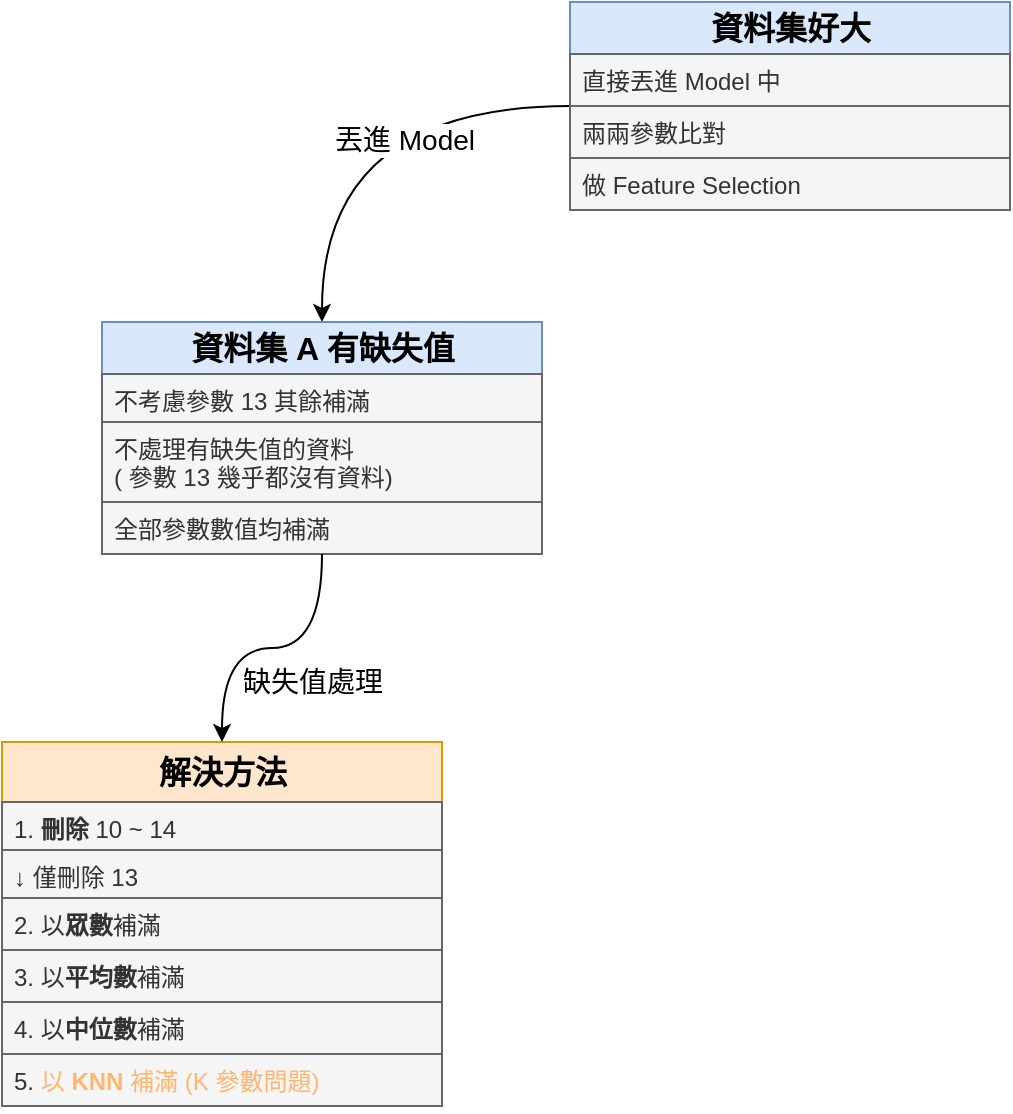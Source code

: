 <mxfile version="26.2.15">
  <diagram name="第 1 页" id="t4nXpEG4UmCVALgmbcxh">
    <mxGraphModel dx="922" dy="675" grid="1" gridSize="10" guides="1" tooltips="1" connect="1" arrows="1" fold="1" page="1" pageScale="1" pageWidth="827" pageHeight="1169" math="0" shadow="0">
      <root>
        <mxCell id="0" />
        <mxCell id="1" parent="0" />
        <mxCell id="2QlJ33sq4UzQhBC_yE_C-11" style="edgeStyle=orthogonalEdgeStyle;rounded=0;orthogonalLoop=1;jettySize=auto;html=1;entryX=0.5;entryY=0;entryDx=0;entryDy=0;curved=1;" parent="1" source="2QlJ33sq4UzQhBC_yE_C-1" target="2QlJ33sq4UzQhBC_yE_C-7" edge="1">
          <mxGeometry relative="1" as="geometry" />
        </mxCell>
        <mxCell id="2QlJ33sq4UzQhBC_yE_C-13" value="&lt;font style=&quot;font-size: 14px;&quot;&gt;丟進 Model&lt;/font&gt;" style="edgeLabel;html=1;align=center;verticalAlign=middle;resizable=0;points=[];" parent="2QlJ33sq4UzQhBC_yE_C-11" vertex="1" connectable="0">
          <mxGeometry x="-0.279" y="17" relative="1" as="geometry">
            <mxPoint as="offset" />
          </mxGeometry>
        </mxCell>
        <mxCell id="2QlJ33sq4UzQhBC_yE_C-1" value="&lt;b&gt;&lt;font style=&quot;font-size: 16px;&quot;&gt;資料集好大&lt;/font&gt;&lt;/b&gt;" style="swimlane;fontStyle=0;childLayout=stackLayout;horizontal=1;startSize=26;fillColor=#dae8fc;horizontalStack=0;resizeParent=1;resizeParentMax=0;resizeLast=0;collapsible=1;marginBottom=0;html=1;strokeColor=#6c8ebf;" parent="1" vertex="1">
          <mxGeometry x="304" y="30" width="220" height="104" as="geometry" />
        </mxCell>
        <mxCell id="2QlJ33sq4UzQhBC_yE_C-2" value="直接丟進 Model 中" style="text;align=left;verticalAlign=top;spacingLeft=4;spacingRight=4;overflow=hidden;rotatable=0;points=[[0,0.5],[1,0.5]];portConstraint=eastwest;whiteSpace=wrap;html=1;fillColor=#f5f5f5;strokeColor=#666666;fontColor=#333333;" parent="2QlJ33sq4UzQhBC_yE_C-1" vertex="1">
          <mxGeometry y="26" width="220" height="26" as="geometry" />
        </mxCell>
        <mxCell id="2QlJ33sq4UzQhBC_yE_C-3" value="兩兩參數比對" style="text;align=left;verticalAlign=top;spacingLeft=4;spacingRight=4;overflow=hidden;rotatable=0;points=[[0,0.5],[1,0.5]];portConstraint=eastwest;whiteSpace=wrap;html=1;fillColor=#f5f5f5;strokeColor=#666666;fontColor=#333333;" parent="2QlJ33sq4UzQhBC_yE_C-1" vertex="1">
          <mxGeometry y="52" width="220" height="26" as="geometry" />
        </mxCell>
        <mxCell id="2QlJ33sq4UzQhBC_yE_C-4" value="做 Feature Selection" style="text;align=left;verticalAlign=top;spacingLeft=4;spacingRight=4;overflow=hidden;rotatable=0;points=[[0,0.5],[1,0.5]];portConstraint=eastwest;whiteSpace=wrap;html=1;fillColor=#f5f5f5;strokeColor=#666666;fontColor=#333333;" parent="2QlJ33sq4UzQhBC_yE_C-1" vertex="1">
          <mxGeometry y="78" width="220" height="26" as="geometry" />
        </mxCell>
        <mxCell id="2QlJ33sq4UzQhBC_yE_C-7" value="&lt;span style=&quot;font-size: 16px;&quot;&gt;&lt;b&gt;資料集 A 有缺失值&lt;/b&gt;&lt;/span&gt;" style="swimlane;fontStyle=0;childLayout=stackLayout;horizontal=1;startSize=26;fillColor=#dae8fc;horizontalStack=0;resizeParent=1;resizeParentMax=0;resizeLast=0;collapsible=1;marginBottom=0;html=1;strokeColor=#6c8ebf;" parent="1" vertex="1">
          <mxGeometry x="70" y="190" width="220" height="116" as="geometry">
            <mxRectangle x="70" y="190" width="170" height="30" as="alternateBounds" />
          </mxGeometry>
        </mxCell>
        <mxCell id="2QlJ33sq4UzQhBC_yE_C-8" value="不考慮參數 13 其餘補滿" style="text;align=left;verticalAlign=top;spacingLeft=4;spacingRight=4;overflow=hidden;rotatable=0;points=[[0,0.5],[1,0.5]];portConstraint=eastwest;whiteSpace=wrap;html=1;fillColor=#f5f5f5;strokeColor=#666666;fontColor=#333333;" parent="2QlJ33sq4UzQhBC_yE_C-7" vertex="1">
          <mxGeometry y="26" width="220" height="24" as="geometry" />
        </mxCell>
        <mxCell id="2QlJ33sq4UzQhBC_yE_C-9" value="不處理有缺失值的資料&lt;div&gt;( 參數 13 幾乎都沒有資料)&lt;/div&gt;" style="text;align=left;verticalAlign=top;spacingLeft=4;spacingRight=4;overflow=hidden;rotatable=0;points=[[0,0.5],[1,0.5]];portConstraint=eastwest;whiteSpace=wrap;html=1;fillColor=#f5f5f5;strokeColor=#666666;fontColor=#333333;" parent="2QlJ33sq4UzQhBC_yE_C-7" vertex="1">
          <mxGeometry y="50" width="220" height="40" as="geometry" />
        </mxCell>
        <mxCell id="2QlJ33sq4UzQhBC_yE_C-10" value="全部參數數值均補滿" style="text;align=left;verticalAlign=top;spacingLeft=4;spacingRight=4;overflow=hidden;rotatable=0;points=[[0,0.5],[1,0.5]];portConstraint=eastwest;whiteSpace=wrap;html=1;fillColor=#f5f5f5;strokeColor=#666666;fontColor=#333333;" parent="2QlJ33sq4UzQhBC_yE_C-7" vertex="1">
          <mxGeometry y="90" width="220" height="26" as="geometry" />
        </mxCell>
        <mxCell id="-wlRJgJCSJHxcQHZKysQ-1" value="&lt;span style=&quot;font-size: 16px;&quot;&gt;&lt;b&gt;解決方法&lt;/b&gt;&lt;/span&gt;" style="swimlane;fontStyle=0;childLayout=stackLayout;horizontal=1;startSize=30;fillColor=#ffe6cc;horizontalStack=0;resizeParent=1;resizeParentMax=0;resizeLast=0;collapsible=1;marginBottom=0;html=1;strokeColor=#d79b00;" vertex="1" parent="1">
          <mxGeometry x="20" y="400" width="220" height="182" as="geometry">
            <mxRectangle x="70" y="190" width="170" height="30" as="alternateBounds" />
          </mxGeometry>
        </mxCell>
        <mxCell id="-wlRJgJCSJHxcQHZKysQ-2" value="1. &lt;b&gt;刪除&lt;/b&gt; 10 ~ 14" style="text;align=left;verticalAlign=top;spacingLeft=4;spacingRight=4;overflow=hidden;rotatable=0;points=[[0,0.5],[1,0.5]];portConstraint=eastwest;whiteSpace=wrap;html=1;fillColor=#f5f5f5;strokeColor=#666666;fontColor=#333333;" vertex="1" parent="-wlRJgJCSJHxcQHZKysQ-1">
          <mxGeometry y="30" width="220" height="24" as="geometry" />
        </mxCell>
        <mxCell id="-wlRJgJCSJHxcQHZKysQ-3" value="↓ 僅刪除 13" style="text;align=left;verticalAlign=top;spacingLeft=4;spacingRight=4;overflow=hidden;rotatable=0;points=[[0,0.5],[1,0.5]];portConstraint=eastwest;whiteSpace=wrap;html=1;fillColor=#f5f5f5;strokeColor=#666666;fontColor=#333333;" vertex="1" parent="-wlRJgJCSJHxcQHZKysQ-1">
          <mxGeometry y="54" width="220" height="24" as="geometry" />
        </mxCell>
        <mxCell id="-wlRJgJCSJHxcQHZKysQ-4" value="2. 以&lt;b&gt;眾數&lt;/b&gt;補滿" style="text;align=left;verticalAlign=top;spacingLeft=4;spacingRight=4;overflow=hidden;rotatable=0;points=[[0,0.5],[1,0.5]];portConstraint=eastwest;whiteSpace=wrap;html=1;fillColor=#f5f5f5;strokeColor=#666666;fontColor=#333333;" vertex="1" parent="-wlRJgJCSJHxcQHZKysQ-1">
          <mxGeometry y="78" width="220" height="26" as="geometry" />
        </mxCell>
        <mxCell id="-wlRJgJCSJHxcQHZKysQ-13" value="3. 以&lt;b&gt;平均數&lt;/b&gt;補滿" style="text;align=left;verticalAlign=top;spacingLeft=4;spacingRight=4;overflow=hidden;rotatable=0;points=[[0,0.5],[1,0.5]];portConstraint=eastwest;whiteSpace=wrap;html=1;fillColor=#f5f5f5;strokeColor=#666666;fontColor=#333333;" vertex="1" parent="-wlRJgJCSJHxcQHZKysQ-1">
          <mxGeometry y="104" width="220" height="26" as="geometry" />
        </mxCell>
        <mxCell id="-wlRJgJCSJHxcQHZKysQ-14" value="4. 以&lt;b&gt;中位數&lt;/b&gt;補滿" style="text;align=left;verticalAlign=top;spacingLeft=4;spacingRight=4;overflow=hidden;rotatable=0;points=[[0,0.5],[1,0.5]];portConstraint=eastwest;whiteSpace=wrap;html=1;fillColor=#f5f5f5;strokeColor=#666666;fontColor=#333333;" vertex="1" parent="-wlRJgJCSJHxcQHZKysQ-1">
          <mxGeometry y="130" width="220" height="26" as="geometry" />
        </mxCell>
        <mxCell id="-wlRJgJCSJHxcQHZKysQ-15" value="5. &lt;font style=&quot;color: rgb(255, 181, 112);&quot;&gt;以 &lt;b&gt;KNN&lt;/b&gt; 補滿 (K 參數問題)&lt;/font&gt;" style="text;align=left;verticalAlign=top;spacingLeft=4;spacingRight=4;overflow=hidden;rotatable=0;points=[[0,0.5],[1,0.5]];portConstraint=eastwest;whiteSpace=wrap;html=1;fillColor=#f5f5f5;strokeColor=#666666;fontColor=#333333;" vertex="1" parent="-wlRJgJCSJHxcQHZKysQ-1">
          <mxGeometry y="156" width="220" height="26" as="geometry" />
        </mxCell>
        <mxCell id="-wlRJgJCSJHxcQHZKysQ-5" style="edgeStyle=orthogonalEdgeStyle;rounded=0;orthogonalLoop=1;jettySize=auto;html=1;entryX=0.5;entryY=0;entryDx=0;entryDy=0;curved=1;exitX=0.5;exitY=1;exitDx=0;exitDy=0;" edge="1" parent="1" source="2QlJ33sq4UzQhBC_yE_C-7" target="-wlRJgJCSJHxcQHZKysQ-1">
          <mxGeometry relative="1" as="geometry">
            <mxPoint x="314" y="92" as="sourcePoint" />
            <mxPoint x="190" y="200" as="targetPoint" />
          </mxGeometry>
        </mxCell>
        <mxCell id="-wlRJgJCSJHxcQHZKysQ-6" value="&lt;font style=&quot;font-size: 14px;&quot;&gt;缺失值處理&lt;/font&gt;" style="edgeLabel;html=1;align=center;verticalAlign=middle;resizable=0;points=[];" vertex="1" connectable="0" parent="-wlRJgJCSJHxcQHZKysQ-5">
          <mxGeometry x="-0.279" y="17" relative="1" as="geometry">
            <mxPoint as="offset" />
          </mxGeometry>
        </mxCell>
      </root>
    </mxGraphModel>
  </diagram>
</mxfile>

